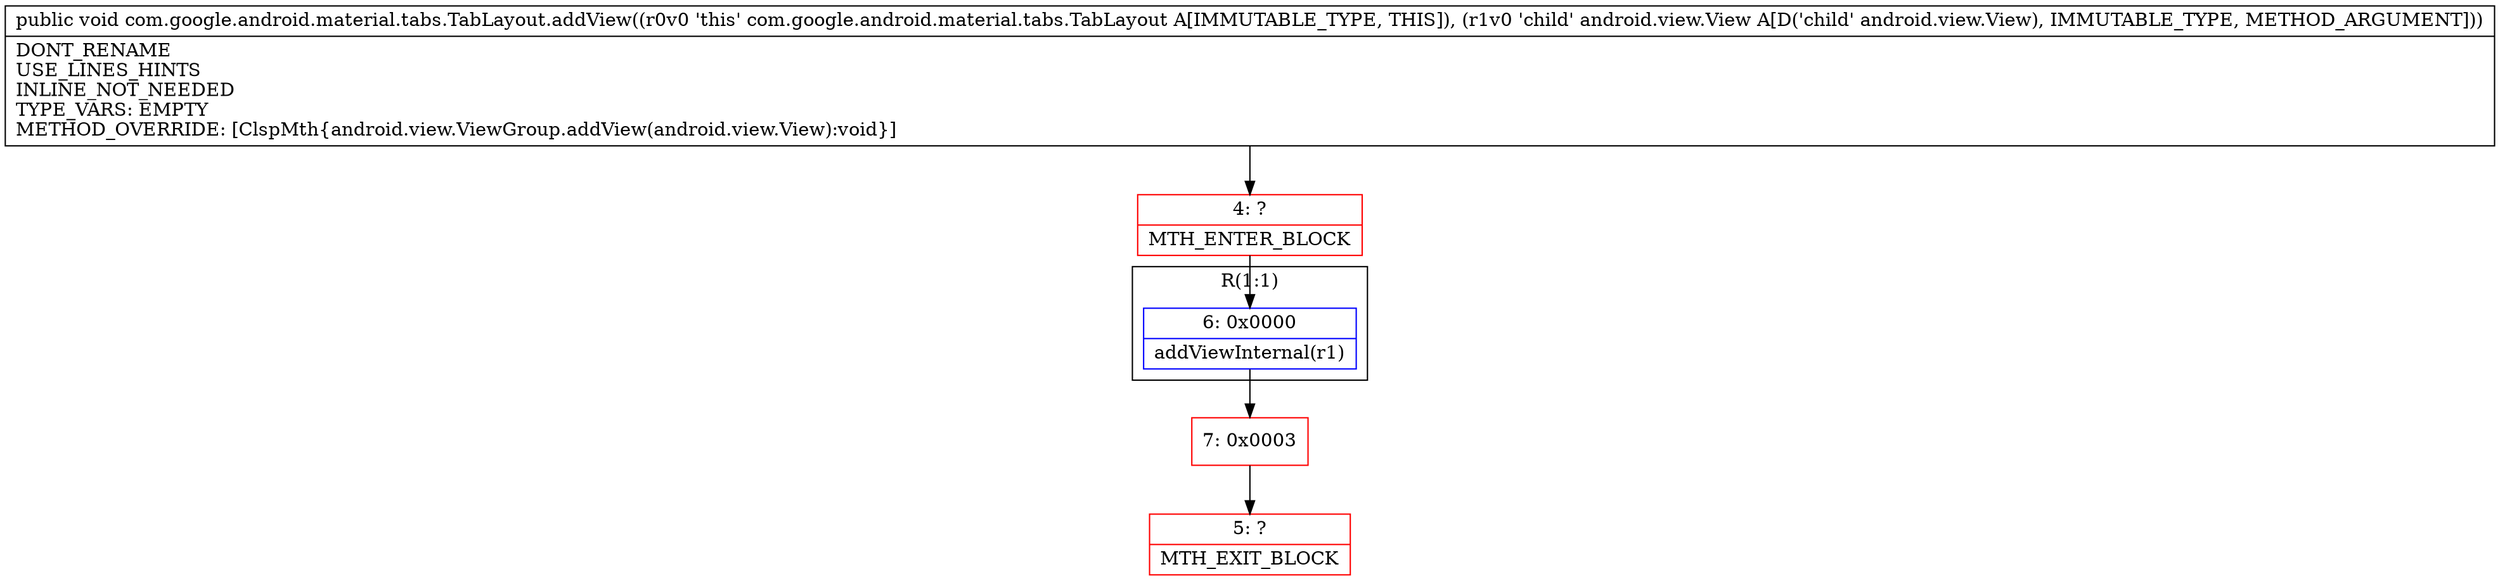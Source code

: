 digraph "CFG forcom.google.android.material.tabs.TabLayout.addView(Landroid\/view\/View;)V" {
subgraph cluster_Region_668402549 {
label = "R(1:1)";
node [shape=record,color=blue];
Node_6 [shape=record,label="{6\:\ 0x0000|addViewInternal(r1)\l}"];
}
Node_4 [shape=record,color=red,label="{4\:\ ?|MTH_ENTER_BLOCK\l}"];
Node_7 [shape=record,color=red,label="{7\:\ 0x0003}"];
Node_5 [shape=record,color=red,label="{5\:\ ?|MTH_EXIT_BLOCK\l}"];
MethodNode[shape=record,label="{public void com.google.android.material.tabs.TabLayout.addView((r0v0 'this' com.google.android.material.tabs.TabLayout A[IMMUTABLE_TYPE, THIS]), (r1v0 'child' android.view.View A[D('child' android.view.View), IMMUTABLE_TYPE, METHOD_ARGUMENT]))  | DONT_RENAME\lUSE_LINES_HINTS\lINLINE_NOT_NEEDED\lTYPE_VARS: EMPTY\lMETHOD_OVERRIDE: [ClspMth\{android.view.ViewGroup.addView(android.view.View):void\}]\l}"];
MethodNode -> Node_4;Node_6 -> Node_7;
Node_4 -> Node_6;
Node_7 -> Node_5;
}

